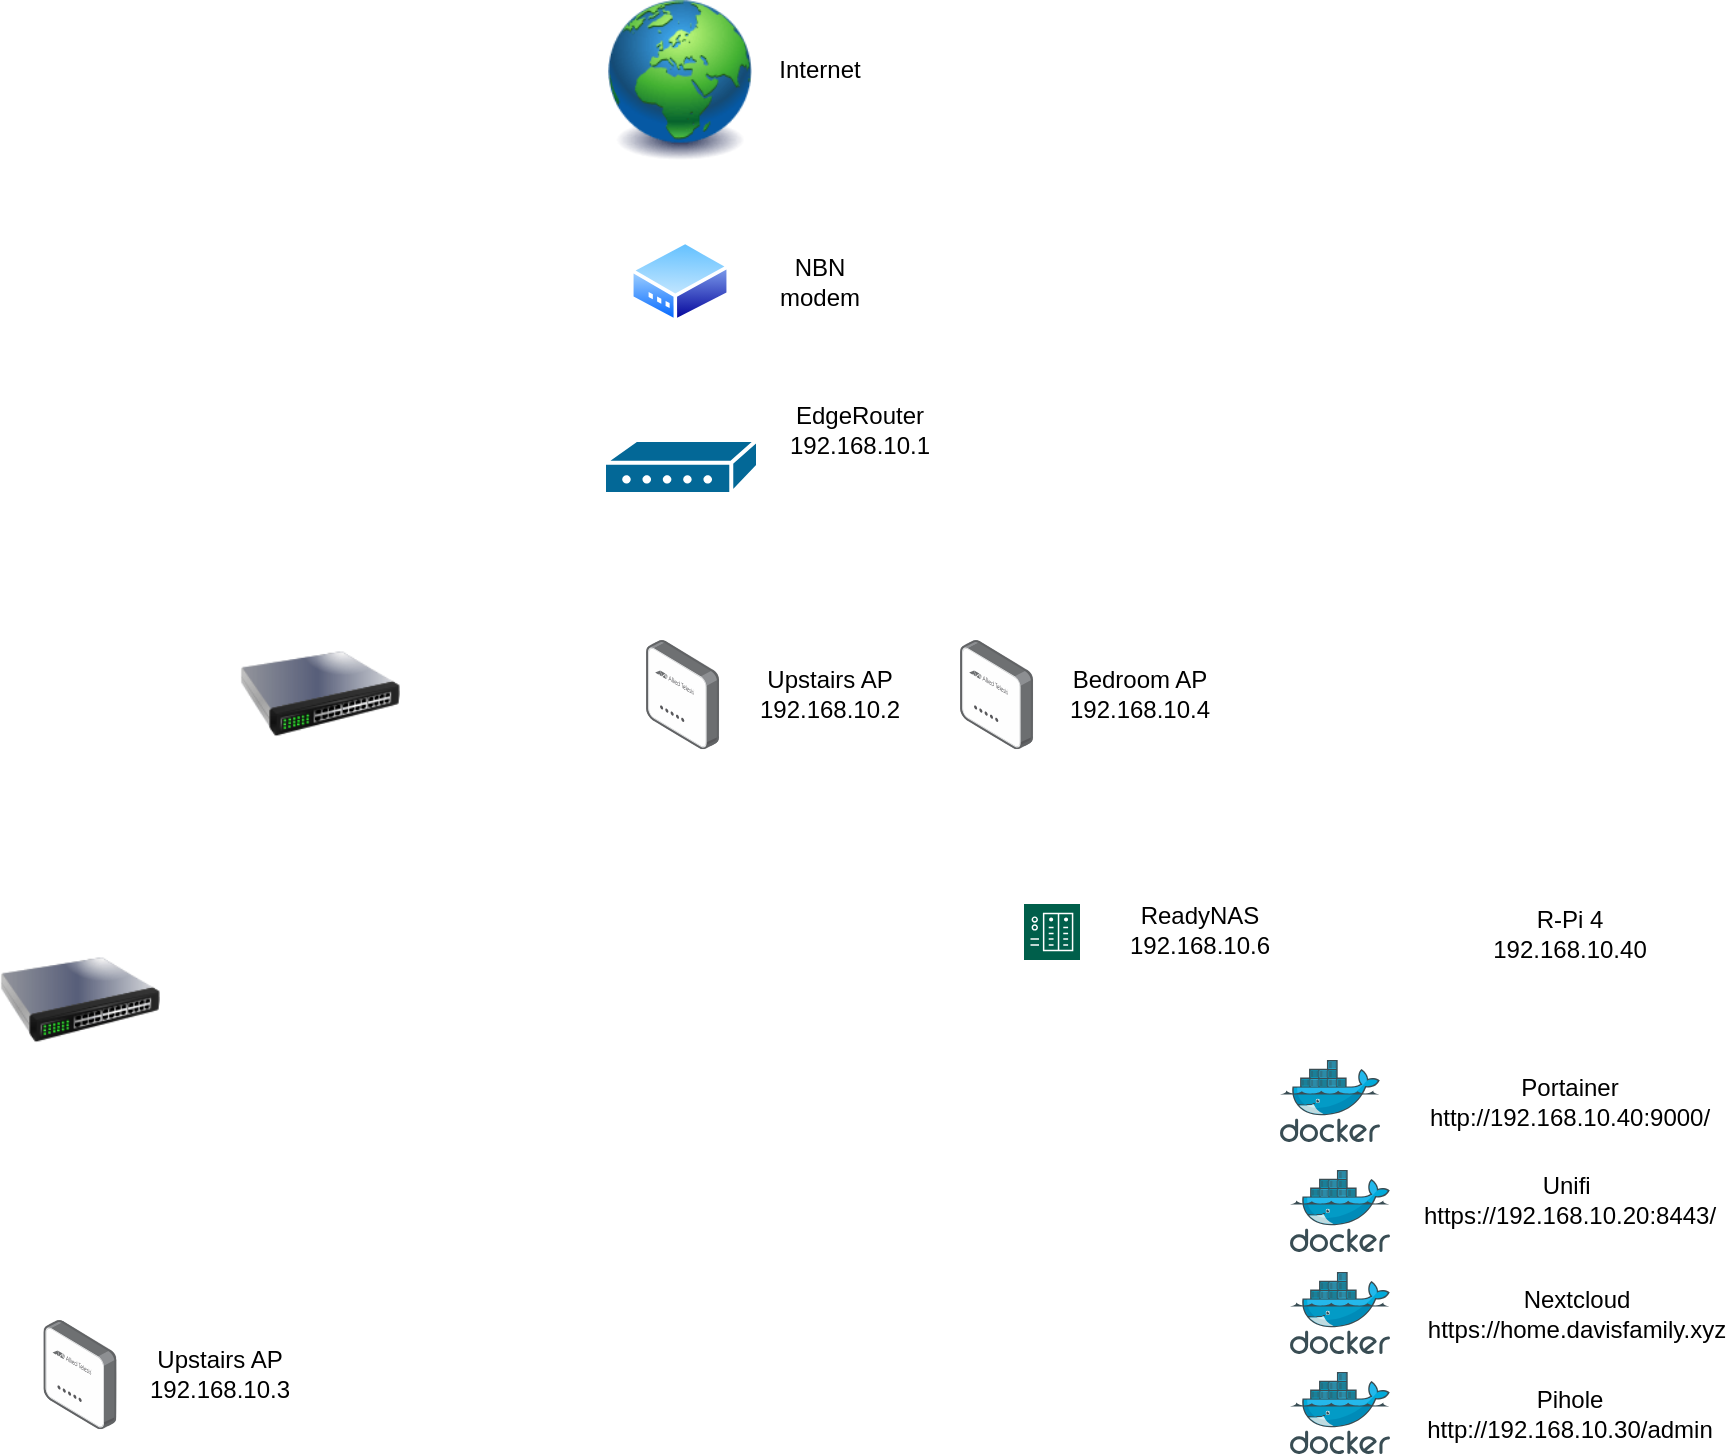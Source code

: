 <mxfile version="22.1.4" type="github">
  <diagram id="l8hXMBHkgcEJcSW0mbfh" name="Page-1">
    <mxGraphModel dx="1013" dy="813" grid="1" gridSize="10" guides="1" tooltips="1" connect="1" arrows="1" fold="1" page="1" pageScale="1" pageWidth="1169" pageHeight="827" math="0" shadow="0">
      <root>
        <mxCell id="0" />
        <mxCell id="1" parent="0" />
        <mxCell id="FhsTj9oqkJKDGmvPL3ci-1" value="" style="image;html=1;image=img/lib/clip_art/general/Earth_globe_128x128.png" vertex="1" parent="1">
          <mxGeometry x="440" y="20" width="80" height="80" as="geometry" />
        </mxCell>
        <mxCell id="FhsTj9oqkJKDGmvPL3ci-2" value="Internet" style="text;strokeColor=none;align=center;fillColor=none;html=1;verticalAlign=middle;whiteSpace=wrap;rounded=0;" vertex="1" parent="1">
          <mxGeometry x="520" y="40" width="60" height="30" as="geometry" />
        </mxCell>
        <mxCell id="FhsTj9oqkJKDGmvPL3ci-3" value="" style="image;aspect=fixed;perimeter=ellipsePerimeter;html=1;align=center;shadow=0;dashed=0;spacingTop=3;image=img/lib/active_directory/modem.svg;" vertex="1" parent="1">
          <mxGeometry x="455" y="140" width="50" height="41.5" as="geometry" />
        </mxCell>
        <mxCell id="FhsTj9oqkJKDGmvPL3ci-4" value="NBN modem" style="text;strokeColor=none;align=center;fillColor=none;html=1;verticalAlign=middle;whiteSpace=wrap;rounded=0;" vertex="1" parent="1">
          <mxGeometry x="520" y="145.75" width="60" height="30" as="geometry" />
        </mxCell>
        <mxCell id="FhsTj9oqkJKDGmvPL3ci-5" value="" style="shape=mxgraph.cisco.modems_and_phones.modem;html=1;pointerEvents=1;dashed=0;fillColor=#036897;strokeColor=#ffffff;strokeWidth=2;verticalLabelPosition=bottom;verticalAlign=top;align=center;outlineConnect=0;" vertex="1" parent="1">
          <mxGeometry x="442" y="240" width="77" height="27" as="geometry" />
        </mxCell>
        <mxCell id="FhsTj9oqkJKDGmvPL3ci-6" value="EdgeRouter&lt;br&gt;192.168.10.1" style="text;strokeColor=none;align=center;fillColor=none;html=1;verticalAlign=middle;whiteSpace=wrap;rounded=0;" vertex="1" parent="1">
          <mxGeometry x="540" y="220" width="60" height="30" as="geometry" />
        </mxCell>
        <mxCell id="FhsTj9oqkJKDGmvPL3ci-7" value="" style="image;points=[];aspect=fixed;html=1;align=center;shadow=0;dashed=0;image=img/lib/allied_telesis/wireless/Access_Point_Indoor.svg;" vertex="1" parent="1">
          <mxGeometry x="463" y="340" width="36.6" height="54.6" as="geometry" />
        </mxCell>
        <mxCell id="FhsTj9oqkJKDGmvPL3ci-8" value="Upstairs AP&lt;br&gt;192.168.10.2" style="text;strokeColor=none;align=center;fillColor=none;html=1;verticalAlign=middle;whiteSpace=wrap;rounded=0;" vertex="1" parent="1">
          <mxGeometry x="525" y="352.3" width="60" height="30" as="geometry" />
        </mxCell>
        <mxCell id="FhsTj9oqkJKDGmvPL3ci-9" value="" style="image;points=[];aspect=fixed;html=1;align=center;shadow=0;dashed=0;image=img/lib/allied_telesis/wireless/Access_Point_Indoor.svg;" vertex="1" parent="1">
          <mxGeometry x="620" y="340" width="36.6" height="54.6" as="geometry" />
        </mxCell>
        <mxCell id="FhsTj9oqkJKDGmvPL3ci-10" value="Bedroom AP&lt;br&gt;192.168.10.4" style="text;strokeColor=none;align=center;fillColor=none;html=1;verticalAlign=middle;whiteSpace=wrap;rounded=0;" vertex="1" parent="1">
          <mxGeometry x="680" y="352.3" width="60" height="30" as="geometry" />
        </mxCell>
        <mxCell id="FhsTj9oqkJKDGmvPL3ci-11" value="" style="image;html=1;image=img/lib/clip_art/networking/Switch_128x128.png" vertex="1" parent="1">
          <mxGeometry x="260" y="327" width="80" height="80" as="geometry" />
        </mxCell>
        <mxCell id="FhsTj9oqkJKDGmvPL3ci-12" value="" style="image;html=1;image=img/lib/clip_art/networking/Switch_128x128.png" vertex="1" parent="1">
          <mxGeometry x="140" y="480" width="80" height="80" as="geometry" />
        </mxCell>
        <mxCell id="FhsTj9oqkJKDGmvPL3ci-13" value="" style="image;points=[];aspect=fixed;html=1;align=center;shadow=0;dashed=0;image=img/lib/allied_telesis/wireless/Access_Point_Indoor.svg;" vertex="1" parent="1">
          <mxGeometry x="161.7" y="680" width="36.6" height="54.6" as="geometry" />
        </mxCell>
        <mxCell id="FhsTj9oqkJKDGmvPL3ci-14" value="Upstairs AP&lt;br&gt;192.168.10.3" style="text;strokeColor=none;align=center;fillColor=none;html=1;verticalAlign=middle;whiteSpace=wrap;rounded=0;" vertex="1" parent="1">
          <mxGeometry x="220" y="692.3" width="60" height="30" as="geometry" />
        </mxCell>
        <mxCell id="FhsTj9oqkJKDGmvPL3ci-15" value="" style="shape=image;html=1;verticalAlign=top;verticalLabelPosition=bottom;labelBackgroundColor=#ffffff;imageAspect=0;aspect=fixed;image=https://cdn1.iconfinder.com/data/icons/fruit-136/64/Fruit_iconfree_Filled_Outline_raspberry-healthy-organic-food-fruit_icon-128.png" vertex="1" parent="1">
          <mxGeometry x="830" y="460" width="54" height="54" as="geometry" />
        </mxCell>
        <mxCell id="FhsTj9oqkJKDGmvPL3ci-16" value="R-Pi 4&lt;br&gt;192.168.10.40" style="text;strokeColor=none;align=center;fillColor=none;html=1;verticalAlign=middle;whiteSpace=wrap;rounded=0;" vertex="1" parent="1">
          <mxGeometry x="895" y="472" width="60" height="30" as="geometry" />
        </mxCell>
        <mxCell id="FhsTj9oqkJKDGmvPL3ci-17" value="" style="image;sketch=0;aspect=fixed;html=1;points=[];align=center;fontSize=12;image=img/lib/mscae/Docker.svg;" vertex="1" parent="1">
          <mxGeometry x="780" y="550" width="50" height="41" as="geometry" />
        </mxCell>
        <mxCell id="FhsTj9oqkJKDGmvPL3ci-18" value="" style="image;sketch=0;aspect=fixed;html=1;points=[];align=center;fontSize=12;image=img/lib/mscae/Docker.svg;" vertex="1" parent="1">
          <mxGeometry x="785" y="605" width="50" height="41" as="geometry" />
        </mxCell>
        <mxCell id="FhsTj9oqkJKDGmvPL3ci-19" value="" style="image;sketch=0;aspect=fixed;html=1;points=[];align=center;fontSize=12;image=img/lib/mscae/Docker.svg;" vertex="1" parent="1">
          <mxGeometry x="785" y="656" width="50" height="41" as="geometry" />
        </mxCell>
        <mxCell id="FhsTj9oqkJKDGmvPL3ci-20" value="Portainer&lt;br&gt;http://192.168.10.40:9000/" style="text;strokeColor=none;align=center;fillColor=none;html=1;verticalAlign=middle;whiteSpace=wrap;rounded=0;" vertex="1" parent="1">
          <mxGeometry x="895" y="555.5" width="60" height="30" as="geometry" />
        </mxCell>
        <mxCell id="FhsTj9oqkJKDGmvPL3ci-21" value="Unifi&amp;nbsp;&lt;br&gt;https://192.168.10.20:8443/" style="text;strokeColor=none;align=center;fillColor=none;html=1;verticalAlign=middle;whiteSpace=wrap;rounded=0;" vertex="1" parent="1">
          <mxGeometry x="895" y="605" width="60" height="30" as="geometry" />
        </mxCell>
        <mxCell id="FhsTj9oqkJKDGmvPL3ci-23" value="Nextcloud&lt;br&gt;https://home.davisfamily.xyz" style="text;strokeColor=none;align=center;fillColor=none;html=1;verticalAlign=middle;whiteSpace=wrap;rounded=0;" vertex="1" parent="1">
          <mxGeometry x="901.6" y="661.5" width="53.4" height="30" as="geometry" />
        </mxCell>
        <mxCell id="FhsTj9oqkJKDGmvPL3ci-24" value="" style="image;sketch=0;aspect=fixed;html=1;points=[];align=center;fontSize=12;image=img/lib/mscae/Docker.svg;" vertex="1" parent="1">
          <mxGeometry x="785" y="706" width="50" height="41" as="geometry" />
        </mxCell>
        <mxCell id="FhsTj9oqkJKDGmvPL3ci-25" value="Pihole&lt;br&gt;http://192.168.10.30/admin" style="text;strokeColor=none;align=center;fillColor=none;html=1;verticalAlign=middle;whiteSpace=wrap;rounded=0;" vertex="1" parent="1">
          <mxGeometry x="895" y="711.5" width="60" height="30" as="geometry" />
        </mxCell>
        <mxCell id="FhsTj9oqkJKDGmvPL3ci-26" value="" style="sketch=0;pointerEvents=1;shadow=0;dashed=0;html=1;strokeColor=none;fillColor=#005F4B;labelPosition=center;verticalLabelPosition=bottom;verticalAlign=top;align=center;outlineConnect=0;shape=mxgraph.veeam2.nas;" vertex="1" parent="1">
          <mxGeometry x="652" y="472" width="28.0" height="28.0" as="geometry" />
        </mxCell>
        <mxCell id="FhsTj9oqkJKDGmvPL3ci-27" value="ReadyNAS&lt;br&gt;192.168.10.6" style="text;strokeColor=none;align=center;fillColor=none;html=1;verticalAlign=middle;whiteSpace=wrap;rounded=0;" vertex="1" parent="1">
          <mxGeometry x="710" y="470" width="60" height="30" as="geometry" />
        </mxCell>
      </root>
    </mxGraphModel>
  </diagram>
</mxfile>
